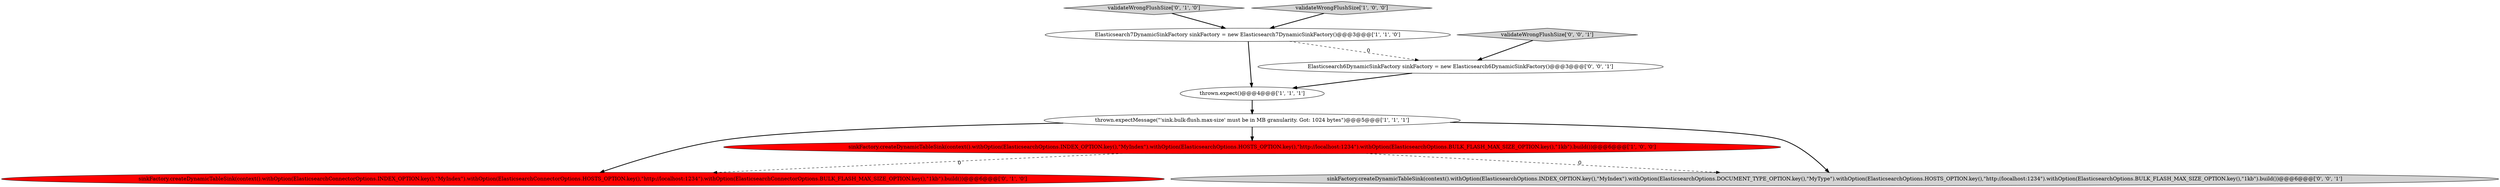 digraph {
6 [style = filled, label = "validateWrongFlushSize['0', '1', '0']", fillcolor = lightgray, shape = diamond image = "AAA0AAABBB2BBB"];
5 [style = filled, label = "sinkFactory.createDynamicTableSink(context().withOption(ElasticsearchConnectorOptions.INDEX_OPTION.key(),\"MyIndex\").withOption(ElasticsearchConnectorOptions.HOSTS_OPTION.key(),\"http://localhost:1234\").withOption(ElasticsearchConnectorOptions.BULK_FLASH_MAX_SIZE_OPTION.key(),\"1kb\").build())@@@6@@@['0', '1', '0']", fillcolor = red, shape = ellipse image = "AAA1AAABBB2BBB"];
7 [style = filled, label = "Elasticsearch6DynamicSinkFactory sinkFactory = new Elasticsearch6DynamicSinkFactory()@@@3@@@['0', '0', '1']", fillcolor = white, shape = ellipse image = "AAA0AAABBB3BBB"];
9 [style = filled, label = "validateWrongFlushSize['0', '0', '1']", fillcolor = lightgray, shape = diamond image = "AAA0AAABBB3BBB"];
4 [style = filled, label = "sinkFactory.createDynamicTableSink(context().withOption(ElasticsearchOptions.INDEX_OPTION.key(),\"MyIndex\").withOption(ElasticsearchOptions.HOSTS_OPTION.key(),\"http://localhost:1234\").withOption(ElasticsearchOptions.BULK_FLASH_MAX_SIZE_OPTION.key(),\"1kb\").build())@@@6@@@['1', '0', '0']", fillcolor = red, shape = ellipse image = "AAA1AAABBB1BBB"];
3 [style = filled, label = "Elasticsearch7DynamicSinkFactory sinkFactory = new Elasticsearch7DynamicSinkFactory()@@@3@@@['1', '1', '0']", fillcolor = white, shape = ellipse image = "AAA0AAABBB1BBB"];
0 [style = filled, label = "validateWrongFlushSize['1', '0', '0']", fillcolor = lightgray, shape = diamond image = "AAA0AAABBB1BBB"];
8 [style = filled, label = "sinkFactory.createDynamicTableSink(context().withOption(ElasticsearchOptions.INDEX_OPTION.key(),\"MyIndex\").withOption(ElasticsearchOptions.DOCUMENT_TYPE_OPTION.key(),\"MyType\").withOption(ElasticsearchOptions.HOSTS_OPTION.key(),\"http://localhost:1234\").withOption(ElasticsearchOptions.BULK_FLASH_MAX_SIZE_OPTION.key(),\"1kb\").build())@@@6@@@['0', '0', '1']", fillcolor = lightgray, shape = ellipse image = "AAA0AAABBB3BBB"];
1 [style = filled, label = "thrown.expectMessage(\"'sink.bulk-flush.max-size' must be in MB granularity. Got: 1024 bytes\")@@@5@@@['1', '1', '1']", fillcolor = white, shape = ellipse image = "AAA0AAABBB1BBB"];
2 [style = filled, label = "thrown.expect()@@@4@@@['1', '1', '1']", fillcolor = white, shape = ellipse image = "AAA0AAABBB1BBB"];
1->5 [style = bold, label=""];
0->3 [style = bold, label=""];
4->5 [style = dashed, label="0"];
6->3 [style = bold, label=""];
1->4 [style = bold, label=""];
1->8 [style = bold, label=""];
3->2 [style = bold, label=""];
9->7 [style = bold, label=""];
3->7 [style = dashed, label="0"];
7->2 [style = bold, label=""];
2->1 [style = bold, label=""];
4->8 [style = dashed, label="0"];
}
